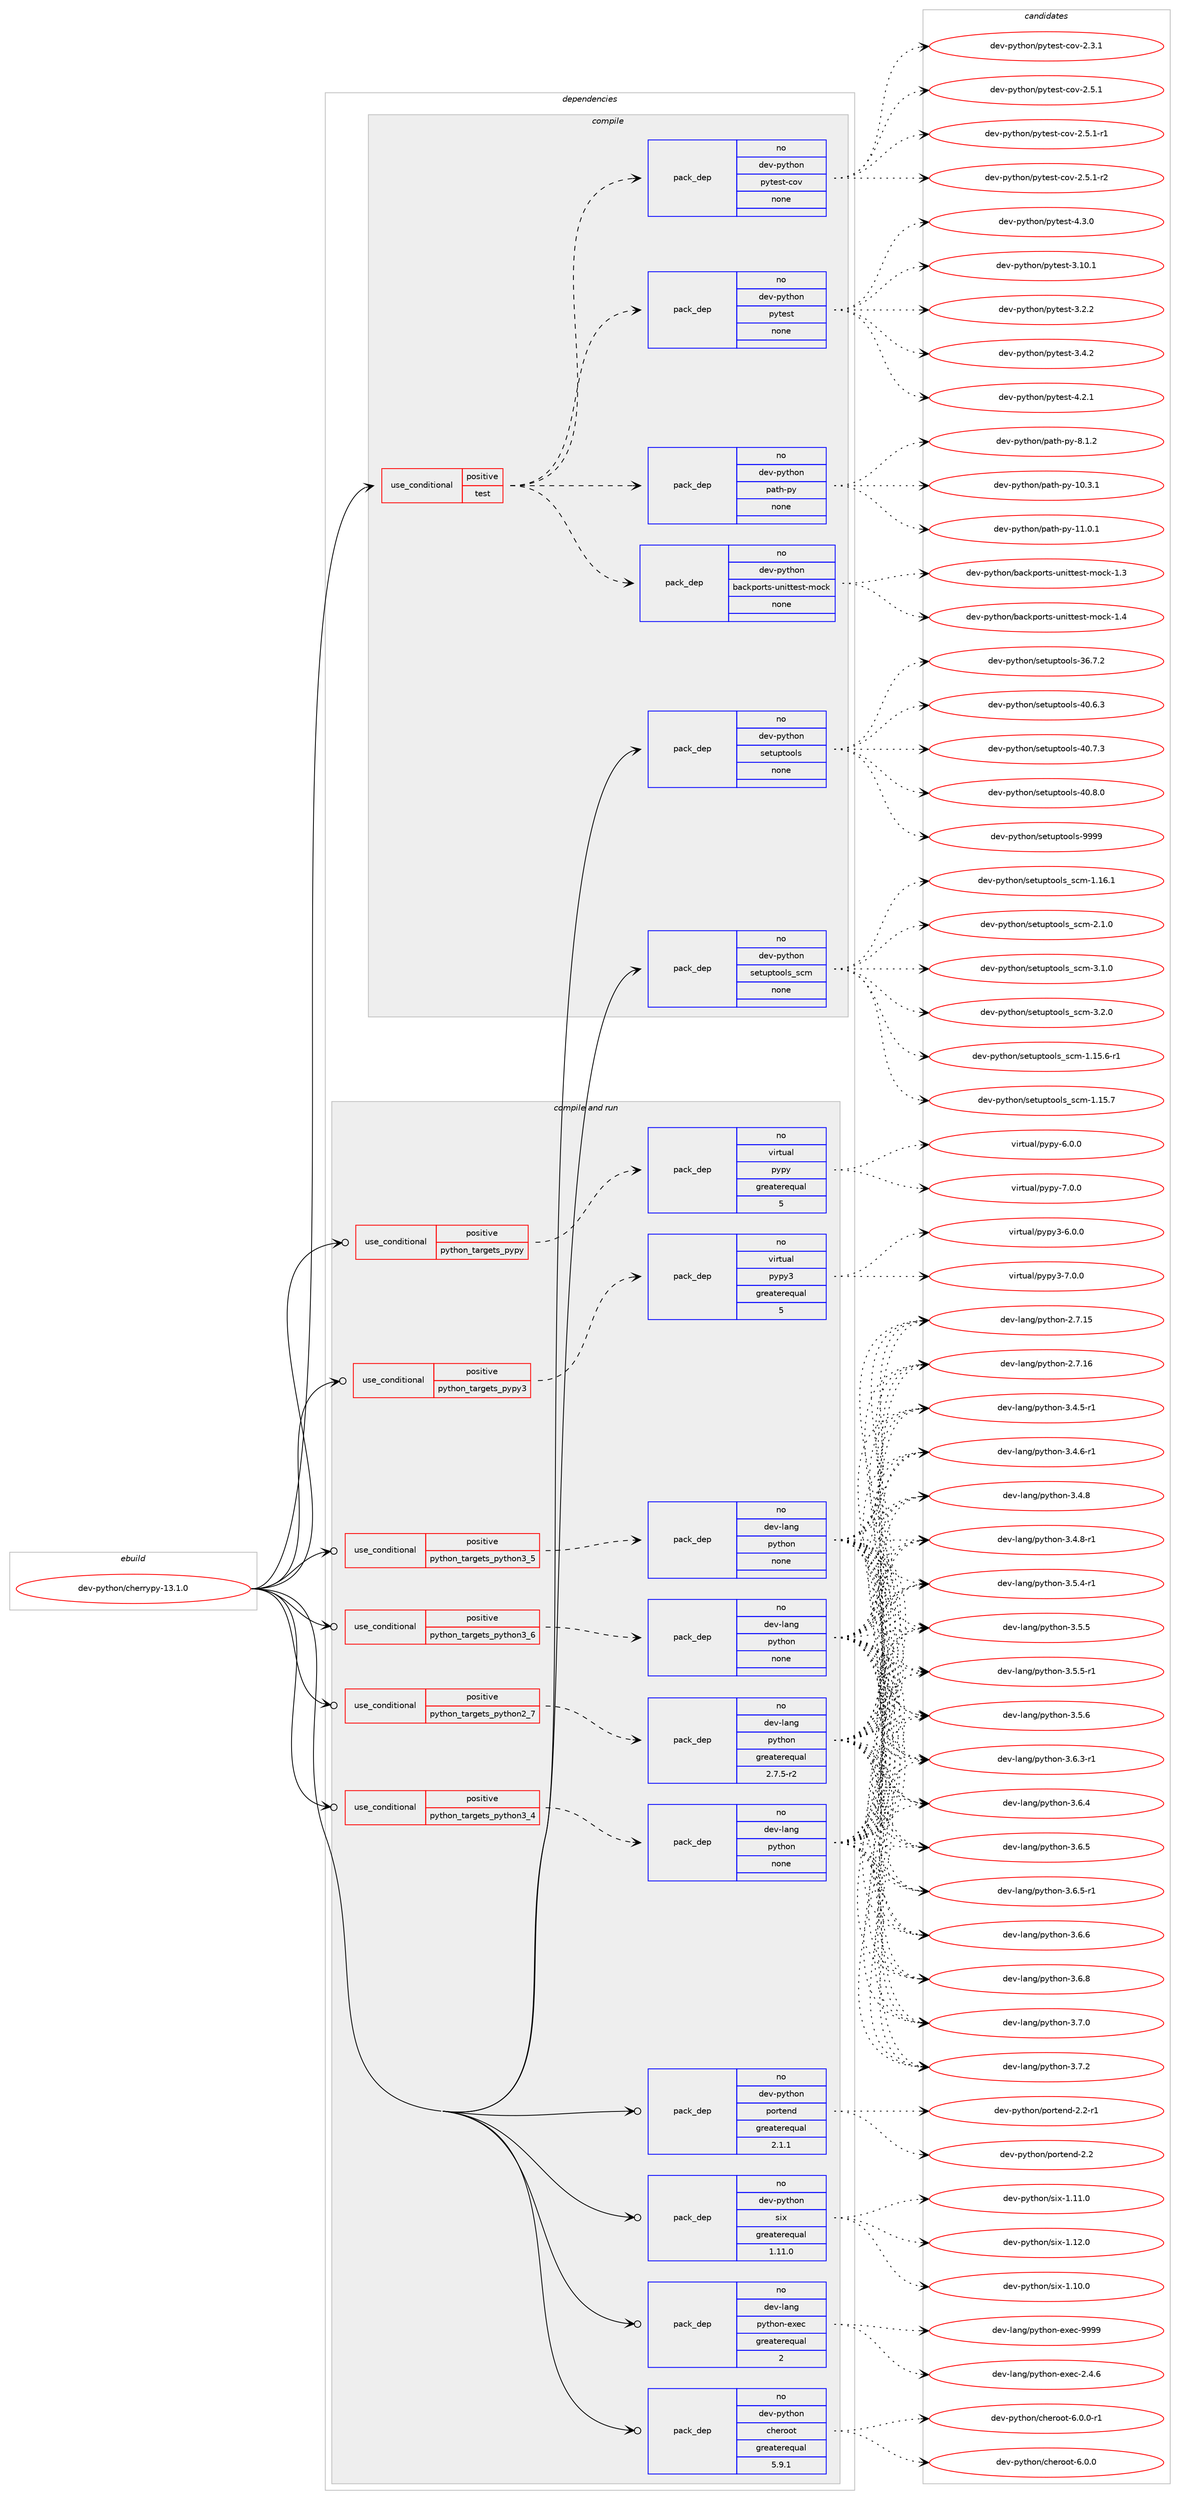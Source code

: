 digraph prolog {

# *************
# Graph options
# *************

newrank=true;
concentrate=true;
compound=true;
graph [rankdir=LR,fontname=Helvetica,fontsize=10,ranksep=1.5];#, ranksep=2.5, nodesep=0.2];
edge  [arrowhead=vee];
node  [fontname=Helvetica,fontsize=10];

# **********
# The ebuild
# **********

subgraph cluster_leftcol {
color=gray;
rank=same;
label=<<i>ebuild</i>>;
id [label="dev-python/cherrypy-13.1.0", color=red, width=4, href="../dev-python/cherrypy-13.1.0.svg"];
}

# ****************
# The dependencies
# ****************

subgraph cluster_midcol {
color=gray;
label=<<i>dependencies</i>>;
subgraph cluster_compile {
fillcolor="#eeeeee";
style=filled;
label=<<i>compile</i>>;
subgraph cond372277 {
dependency1403075 [label=<<TABLE BORDER="0" CELLBORDER="1" CELLSPACING="0" CELLPADDING="4"><TR><TD ROWSPAN="3" CELLPADDING="10">use_conditional</TD></TR><TR><TD>positive</TD></TR><TR><TD>test</TD></TR></TABLE>>, shape=none, color=red];
subgraph pack1007563 {
dependency1403076 [label=<<TABLE BORDER="0" CELLBORDER="1" CELLSPACING="0" CELLPADDING="4" WIDTH="220"><TR><TD ROWSPAN="6" CELLPADDING="30">pack_dep</TD></TR><TR><TD WIDTH="110">no</TD></TR><TR><TD>dev-python</TD></TR><TR><TD>backports-unittest-mock</TD></TR><TR><TD>none</TD></TR><TR><TD></TD></TR></TABLE>>, shape=none, color=blue];
}
dependency1403075:e -> dependency1403076:w [weight=20,style="dashed",arrowhead="vee"];
subgraph pack1007564 {
dependency1403077 [label=<<TABLE BORDER="0" CELLBORDER="1" CELLSPACING="0" CELLPADDING="4" WIDTH="220"><TR><TD ROWSPAN="6" CELLPADDING="30">pack_dep</TD></TR><TR><TD WIDTH="110">no</TD></TR><TR><TD>dev-python</TD></TR><TR><TD>path-py</TD></TR><TR><TD>none</TD></TR><TR><TD></TD></TR></TABLE>>, shape=none, color=blue];
}
dependency1403075:e -> dependency1403077:w [weight=20,style="dashed",arrowhead="vee"];
subgraph pack1007565 {
dependency1403078 [label=<<TABLE BORDER="0" CELLBORDER="1" CELLSPACING="0" CELLPADDING="4" WIDTH="220"><TR><TD ROWSPAN="6" CELLPADDING="30">pack_dep</TD></TR><TR><TD WIDTH="110">no</TD></TR><TR><TD>dev-python</TD></TR><TR><TD>pytest</TD></TR><TR><TD>none</TD></TR><TR><TD></TD></TR></TABLE>>, shape=none, color=blue];
}
dependency1403075:e -> dependency1403078:w [weight=20,style="dashed",arrowhead="vee"];
subgraph pack1007566 {
dependency1403079 [label=<<TABLE BORDER="0" CELLBORDER="1" CELLSPACING="0" CELLPADDING="4" WIDTH="220"><TR><TD ROWSPAN="6" CELLPADDING="30">pack_dep</TD></TR><TR><TD WIDTH="110">no</TD></TR><TR><TD>dev-python</TD></TR><TR><TD>pytest-cov</TD></TR><TR><TD>none</TD></TR><TR><TD></TD></TR></TABLE>>, shape=none, color=blue];
}
dependency1403075:e -> dependency1403079:w [weight=20,style="dashed",arrowhead="vee"];
}
id:e -> dependency1403075:w [weight=20,style="solid",arrowhead="vee"];
subgraph pack1007567 {
dependency1403080 [label=<<TABLE BORDER="0" CELLBORDER="1" CELLSPACING="0" CELLPADDING="4" WIDTH="220"><TR><TD ROWSPAN="6" CELLPADDING="30">pack_dep</TD></TR><TR><TD WIDTH="110">no</TD></TR><TR><TD>dev-python</TD></TR><TR><TD>setuptools</TD></TR><TR><TD>none</TD></TR><TR><TD></TD></TR></TABLE>>, shape=none, color=blue];
}
id:e -> dependency1403080:w [weight=20,style="solid",arrowhead="vee"];
subgraph pack1007568 {
dependency1403081 [label=<<TABLE BORDER="0" CELLBORDER="1" CELLSPACING="0" CELLPADDING="4" WIDTH="220"><TR><TD ROWSPAN="6" CELLPADDING="30">pack_dep</TD></TR><TR><TD WIDTH="110">no</TD></TR><TR><TD>dev-python</TD></TR><TR><TD>setuptools_scm</TD></TR><TR><TD>none</TD></TR><TR><TD></TD></TR></TABLE>>, shape=none, color=blue];
}
id:e -> dependency1403081:w [weight=20,style="solid",arrowhead="vee"];
}
subgraph cluster_compileandrun {
fillcolor="#eeeeee";
style=filled;
label=<<i>compile and run</i>>;
subgraph cond372278 {
dependency1403082 [label=<<TABLE BORDER="0" CELLBORDER="1" CELLSPACING="0" CELLPADDING="4"><TR><TD ROWSPAN="3" CELLPADDING="10">use_conditional</TD></TR><TR><TD>positive</TD></TR><TR><TD>python_targets_pypy</TD></TR></TABLE>>, shape=none, color=red];
subgraph pack1007569 {
dependency1403083 [label=<<TABLE BORDER="0" CELLBORDER="1" CELLSPACING="0" CELLPADDING="4" WIDTH="220"><TR><TD ROWSPAN="6" CELLPADDING="30">pack_dep</TD></TR><TR><TD WIDTH="110">no</TD></TR><TR><TD>virtual</TD></TR><TR><TD>pypy</TD></TR><TR><TD>greaterequal</TD></TR><TR><TD>5</TD></TR></TABLE>>, shape=none, color=blue];
}
dependency1403082:e -> dependency1403083:w [weight=20,style="dashed",arrowhead="vee"];
}
id:e -> dependency1403082:w [weight=20,style="solid",arrowhead="odotvee"];
subgraph cond372279 {
dependency1403084 [label=<<TABLE BORDER="0" CELLBORDER="1" CELLSPACING="0" CELLPADDING="4"><TR><TD ROWSPAN="3" CELLPADDING="10">use_conditional</TD></TR><TR><TD>positive</TD></TR><TR><TD>python_targets_pypy3</TD></TR></TABLE>>, shape=none, color=red];
subgraph pack1007570 {
dependency1403085 [label=<<TABLE BORDER="0" CELLBORDER="1" CELLSPACING="0" CELLPADDING="4" WIDTH="220"><TR><TD ROWSPAN="6" CELLPADDING="30">pack_dep</TD></TR><TR><TD WIDTH="110">no</TD></TR><TR><TD>virtual</TD></TR><TR><TD>pypy3</TD></TR><TR><TD>greaterequal</TD></TR><TR><TD>5</TD></TR></TABLE>>, shape=none, color=blue];
}
dependency1403084:e -> dependency1403085:w [weight=20,style="dashed",arrowhead="vee"];
}
id:e -> dependency1403084:w [weight=20,style="solid",arrowhead="odotvee"];
subgraph cond372280 {
dependency1403086 [label=<<TABLE BORDER="0" CELLBORDER="1" CELLSPACING="0" CELLPADDING="4"><TR><TD ROWSPAN="3" CELLPADDING="10">use_conditional</TD></TR><TR><TD>positive</TD></TR><TR><TD>python_targets_python2_7</TD></TR></TABLE>>, shape=none, color=red];
subgraph pack1007571 {
dependency1403087 [label=<<TABLE BORDER="0" CELLBORDER="1" CELLSPACING="0" CELLPADDING="4" WIDTH="220"><TR><TD ROWSPAN="6" CELLPADDING="30">pack_dep</TD></TR><TR><TD WIDTH="110">no</TD></TR><TR><TD>dev-lang</TD></TR><TR><TD>python</TD></TR><TR><TD>greaterequal</TD></TR><TR><TD>2.7.5-r2</TD></TR></TABLE>>, shape=none, color=blue];
}
dependency1403086:e -> dependency1403087:w [weight=20,style="dashed",arrowhead="vee"];
}
id:e -> dependency1403086:w [weight=20,style="solid",arrowhead="odotvee"];
subgraph cond372281 {
dependency1403088 [label=<<TABLE BORDER="0" CELLBORDER="1" CELLSPACING="0" CELLPADDING="4"><TR><TD ROWSPAN="3" CELLPADDING="10">use_conditional</TD></TR><TR><TD>positive</TD></TR><TR><TD>python_targets_python3_4</TD></TR></TABLE>>, shape=none, color=red];
subgraph pack1007572 {
dependency1403089 [label=<<TABLE BORDER="0" CELLBORDER="1" CELLSPACING="0" CELLPADDING="4" WIDTH="220"><TR><TD ROWSPAN="6" CELLPADDING="30">pack_dep</TD></TR><TR><TD WIDTH="110">no</TD></TR><TR><TD>dev-lang</TD></TR><TR><TD>python</TD></TR><TR><TD>none</TD></TR><TR><TD></TD></TR></TABLE>>, shape=none, color=blue];
}
dependency1403088:e -> dependency1403089:w [weight=20,style="dashed",arrowhead="vee"];
}
id:e -> dependency1403088:w [weight=20,style="solid",arrowhead="odotvee"];
subgraph cond372282 {
dependency1403090 [label=<<TABLE BORDER="0" CELLBORDER="1" CELLSPACING="0" CELLPADDING="4"><TR><TD ROWSPAN="3" CELLPADDING="10">use_conditional</TD></TR><TR><TD>positive</TD></TR><TR><TD>python_targets_python3_5</TD></TR></TABLE>>, shape=none, color=red];
subgraph pack1007573 {
dependency1403091 [label=<<TABLE BORDER="0" CELLBORDER="1" CELLSPACING="0" CELLPADDING="4" WIDTH="220"><TR><TD ROWSPAN="6" CELLPADDING="30">pack_dep</TD></TR><TR><TD WIDTH="110">no</TD></TR><TR><TD>dev-lang</TD></TR><TR><TD>python</TD></TR><TR><TD>none</TD></TR><TR><TD></TD></TR></TABLE>>, shape=none, color=blue];
}
dependency1403090:e -> dependency1403091:w [weight=20,style="dashed",arrowhead="vee"];
}
id:e -> dependency1403090:w [weight=20,style="solid",arrowhead="odotvee"];
subgraph cond372283 {
dependency1403092 [label=<<TABLE BORDER="0" CELLBORDER="1" CELLSPACING="0" CELLPADDING="4"><TR><TD ROWSPAN="3" CELLPADDING="10">use_conditional</TD></TR><TR><TD>positive</TD></TR><TR><TD>python_targets_python3_6</TD></TR></TABLE>>, shape=none, color=red];
subgraph pack1007574 {
dependency1403093 [label=<<TABLE BORDER="0" CELLBORDER="1" CELLSPACING="0" CELLPADDING="4" WIDTH="220"><TR><TD ROWSPAN="6" CELLPADDING="30">pack_dep</TD></TR><TR><TD WIDTH="110">no</TD></TR><TR><TD>dev-lang</TD></TR><TR><TD>python</TD></TR><TR><TD>none</TD></TR><TR><TD></TD></TR></TABLE>>, shape=none, color=blue];
}
dependency1403092:e -> dependency1403093:w [weight=20,style="dashed",arrowhead="vee"];
}
id:e -> dependency1403092:w [weight=20,style="solid",arrowhead="odotvee"];
subgraph pack1007575 {
dependency1403094 [label=<<TABLE BORDER="0" CELLBORDER="1" CELLSPACING="0" CELLPADDING="4" WIDTH="220"><TR><TD ROWSPAN="6" CELLPADDING="30">pack_dep</TD></TR><TR><TD WIDTH="110">no</TD></TR><TR><TD>dev-lang</TD></TR><TR><TD>python-exec</TD></TR><TR><TD>greaterequal</TD></TR><TR><TD>2</TD></TR></TABLE>>, shape=none, color=blue];
}
id:e -> dependency1403094:w [weight=20,style="solid",arrowhead="odotvee"];
subgraph pack1007576 {
dependency1403095 [label=<<TABLE BORDER="0" CELLBORDER="1" CELLSPACING="0" CELLPADDING="4" WIDTH="220"><TR><TD ROWSPAN="6" CELLPADDING="30">pack_dep</TD></TR><TR><TD WIDTH="110">no</TD></TR><TR><TD>dev-python</TD></TR><TR><TD>cheroot</TD></TR><TR><TD>greaterequal</TD></TR><TR><TD>5.9.1</TD></TR></TABLE>>, shape=none, color=blue];
}
id:e -> dependency1403095:w [weight=20,style="solid",arrowhead="odotvee"];
subgraph pack1007577 {
dependency1403096 [label=<<TABLE BORDER="0" CELLBORDER="1" CELLSPACING="0" CELLPADDING="4" WIDTH="220"><TR><TD ROWSPAN="6" CELLPADDING="30">pack_dep</TD></TR><TR><TD WIDTH="110">no</TD></TR><TR><TD>dev-python</TD></TR><TR><TD>portend</TD></TR><TR><TD>greaterequal</TD></TR><TR><TD>2.1.1</TD></TR></TABLE>>, shape=none, color=blue];
}
id:e -> dependency1403096:w [weight=20,style="solid",arrowhead="odotvee"];
subgraph pack1007578 {
dependency1403097 [label=<<TABLE BORDER="0" CELLBORDER="1" CELLSPACING="0" CELLPADDING="4" WIDTH="220"><TR><TD ROWSPAN="6" CELLPADDING="30">pack_dep</TD></TR><TR><TD WIDTH="110">no</TD></TR><TR><TD>dev-python</TD></TR><TR><TD>six</TD></TR><TR><TD>greaterequal</TD></TR><TR><TD>1.11.0</TD></TR></TABLE>>, shape=none, color=blue];
}
id:e -> dependency1403097:w [weight=20,style="solid",arrowhead="odotvee"];
}
subgraph cluster_run {
fillcolor="#eeeeee";
style=filled;
label=<<i>run</i>>;
}
}

# **************
# The candidates
# **************

subgraph cluster_choices {
rank=same;
color=gray;
label=<<i>candidates</i>>;

subgraph choice1007563 {
color=black;
nodesep=1;
choice100101118451121211161041111104798979910711211111411611545117110105116116101115116451091119910745494651 [label="dev-python/backports-unittest-mock-1.3", color=red, width=4,href="../dev-python/backports-unittest-mock-1.3.svg"];
choice100101118451121211161041111104798979910711211111411611545117110105116116101115116451091119910745494652 [label="dev-python/backports-unittest-mock-1.4", color=red, width=4,href="../dev-python/backports-unittest-mock-1.4.svg"];
dependency1403076:e -> choice100101118451121211161041111104798979910711211111411611545117110105116116101115116451091119910745494651:w [style=dotted,weight="100"];
dependency1403076:e -> choice100101118451121211161041111104798979910711211111411611545117110105116116101115116451091119910745494652:w [style=dotted,weight="100"];
}
subgraph choice1007564 {
color=black;
nodesep=1;
choice1001011184511212111610411111047112971161044511212145494846514649 [label="dev-python/path-py-10.3.1", color=red, width=4,href="../dev-python/path-py-10.3.1.svg"];
choice1001011184511212111610411111047112971161044511212145494946484649 [label="dev-python/path-py-11.0.1", color=red, width=4,href="../dev-python/path-py-11.0.1.svg"];
choice10010111845112121116104111110471129711610445112121455646494650 [label="dev-python/path-py-8.1.2", color=red, width=4,href="../dev-python/path-py-8.1.2.svg"];
dependency1403077:e -> choice1001011184511212111610411111047112971161044511212145494846514649:w [style=dotted,weight="100"];
dependency1403077:e -> choice1001011184511212111610411111047112971161044511212145494946484649:w [style=dotted,weight="100"];
dependency1403077:e -> choice10010111845112121116104111110471129711610445112121455646494650:w [style=dotted,weight="100"];
}
subgraph choice1007565 {
color=black;
nodesep=1;
choice100101118451121211161041111104711212111610111511645514649484649 [label="dev-python/pytest-3.10.1", color=red, width=4,href="../dev-python/pytest-3.10.1.svg"];
choice1001011184511212111610411111047112121116101115116455146504650 [label="dev-python/pytest-3.2.2", color=red, width=4,href="../dev-python/pytest-3.2.2.svg"];
choice1001011184511212111610411111047112121116101115116455146524650 [label="dev-python/pytest-3.4.2", color=red, width=4,href="../dev-python/pytest-3.4.2.svg"];
choice1001011184511212111610411111047112121116101115116455246504649 [label="dev-python/pytest-4.2.1", color=red, width=4,href="../dev-python/pytest-4.2.1.svg"];
choice1001011184511212111610411111047112121116101115116455246514648 [label="dev-python/pytest-4.3.0", color=red, width=4,href="../dev-python/pytest-4.3.0.svg"];
dependency1403078:e -> choice100101118451121211161041111104711212111610111511645514649484649:w [style=dotted,weight="100"];
dependency1403078:e -> choice1001011184511212111610411111047112121116101115116455146504650:w [style=dotted,weight="100"];
dependency1403078:e -> choice1001011184511212111610411111047112121116101115116455146524650:w [style=dotted,weight="100"];
dependency1403078:e -> choice1001011184511212111610411111047112121116101115116455246504649:w [style=dotted,weight="100"];
dependency1403078:e -> choice1001011184511212111610411111047112121116101115116455246514648:w [style=dotted,weight="100"];
}
subgraph choice1007566 {
color=black;
nodesep=1;
choice10010111845112121116104111110471121211161011151164599111118455046514649 [label="dev-python/pytest-cov-2.3.1", color=red, width=4,href="../dev-python/pytest-cov-2.3.1.svg"];
choice10010111845112121116104111110471121211161011151164599111118455046534649 [label="dev-python/pytest-cov-2.5.1", color=red, width=4,href="../dev-python/pytest-cov-2.5.1.svg"];
choice100101118451121211161041111104711212111610111511645991111184550465346494511449 [label="dev-python/pytest-cov-2.5.1-r1", color=red, width=4,href="../dev-python/pytest-cov-2.5.1-r1.svg"];
choice100101118451121211161041111104711212111610111511645991111184550465346494511450 [label="dev-python/pytest-cov-2.5.1-r2", color=red, width=4,href="../dev-python/pytest-cov-2.5.1-r2.svg"];
dependency1403079:e -> choice10010111845112121116104111110471121211161011151164599111118455046514649:w [style=dotted,weight="100"];
dependency1403079:e -> choice10010111845112121116104111110471121211161011151164599111118455046534649:w [style=dotted,weight="100"];
dependency1403079:e -> choice100101118451121211161041111104711212111610111511645991111184550465346494511449:w [style=dotted,weight="100"];
dependency1403079:e -> choice100101118451121211161041111104711212111610111511645991111184550465346494511450:w [style=dotted,weight="100"];
}
subgraph choice1007567 {
color=black;
nodesep=1;
choice100101118451121211161041111104711510111611711211611111110811545515446554650 [label="dev-python/setuptools-36.7.2", color=red, width=4,href="../dev-python/setuptools-36.7.2.svg"];
choice100101118451121211161041111104711510111611711211611111110811545524846544651 [label="dev-python/setuptools-40.6.3", color=red, width=4,href="../dev-python/setuptools-40.6.3.svg"];
choice100101118451121211161041111104711510111611711211611111110811545524846554651 [label="dev-python/setuptools-40.7.3", color=red, width=4,href="../dev-python/setuptools-40.7.3.svg"];
choice100101118451121211161041111104711510111611711211611111110811545524846564648 [label="dev-python/setuptools-40.8.0", color=red, width=4,href="../dev-python/setuptools-40.8.0.svg"];
choice10010111845112121116104111110471151011161171121161111111081154557575757 [label="dev-python/setuptools-9999", color=red, width=4,href="../dev-python/setuptools-9999.svg"];
dependency1403080:e -> choice100101118451121211161041111104711510111611711211611111110811545515446554650:w [style=dotted,weight="100"];
dependency1403080:e -> choice100101118451121211161041111104711510111611711211611111110811545524846544651:w [style=dotted,weight="100"];
dependency1403080:e -> choice100101118451121211161041111104711510111611711211611111110811545524846554651:w [style=dotted,weight="100"];
dependency1403080:e -> choice100101118451121211161041111104711510111611711211611111110811545524846564648:w [style=dotted,weight="100"];
dependency1403080:e -> choice10010111845112121116104111110471151011161171121161111111081154557575757:w [style=dotted,weight="100"];
}
subgraph choice1007568 {
color=black;
nodesep=1;
choice10010111845112121116104111110471151011161171121161111111081159511599109454946495346544511449 [label="dev-python/setuptools_scm-1.15.6-r1", color=red, width=4,href="../dev-python/setuptools_scm-1.15.6-r1.svg"];
choice1001011184511212111610411111047115101116117112116111111108115951159910945494649534655 [label="dev-python/setuptools_scm-1.15.7", color=red, width=4,href="../dev-python/setuptools_scm-1.15.7.svg"];
choice1001011184511212111610411111047115101116117112116111111108115951159910945494649544649 [label="dev-python/setuptools_scm-1.16.1", color=red, width=4,href="../dev-python/setuptools_scm-1.16.1.svg"];
choice10010111845112121116104111110471151011161171121161111111081159511599109455046494648 [label="dev-python/setuptools_scm-2.1.0", color=red, width=4,href="../dev-python/setuptools_scm-2.1.0.svg"];
choice10010111845112121116104111110471151011161171121161111111081159511599109455146494648 [label="dev-python/setuptools_scm-3.1.0", color=red, width=4,href="../dev-python/setuptools_scm-3.1.0.svg"];
choice10010111845112121116104111110471151011161171121161111111081159511599109455146504648 [label="dev-python/setuptools_scm-3.2.0", color=red, width=4,href="../dev-python/setuptools_scm-3.2.0.svg"];
dependency1403081:e -> choice10010111845112121116104111110471151011161171121161111111081159511599109454946495346544511449:w [style=dotted,weight="100"];
dependency1403081:e -> choice1001011184511212111610411111047115101116117112116111111108115951159910945494649534655:w [style=dotted,weight="100"];
dependency1403081:e -> choice1001011184511212111610411111047115101116117112116111111108115951159910945494649544649:w [style=dotted,weight="100"];
dependency1403081:e -> choice10010111845112121116104111110471151011161171121161111111081159511599109455046494648:w [style=dotted,weight="100"];
dependency1403081:e -> choice10010111845112121116104111110471151011161171121161111111081159511599109455146494648:w [style=dotted,weight="100"];
dependency1403081:e -> choice10010111845112121116104111110471151011161171121161111111081159511599109455146504648:w [style=dotted,weight="100"];
}
subgraph choice1007569 {
color=black;
nodesep=1;
choice1181051141161179710847112121112121455446484648 [label="virtual/pypy-6.0.0", color=red, width=4,href="../virtual/pypy-6.0.0.svg"];
choice1181051141161179710847112121112121455546484648 [label="virtual/pypy-7.0.0", color=red, width=4,href="../virtual/pypy-7.0.0.svg"];
dependency1403083:e -> choice1181051141161179710847112121112121455446484648:w [style=dotted,weight="100"];
dependency1403083:e -> choice1181051141161179710847112121112121455546484648:w [style=dotted,weight="100"];
}
subgraph choice1007570 {
color=black;
nodesep=1;
choice118105114116117971084711212111212151455446484648 [label="virtual/pypy3-6.0.0", color=red, width=4,href="../virtual/pypy3-6.0.0.svg"];
choice118105114116117971084711212111212151455546484648 [label="virtual/pypy3-7.0.0", color=red, width=4,href="../virtual/pypy3-7.0.0.svg"];
dependency1403085:e -> choice118105114116117971084711212111212151455446484648:w [style=dotted,weight="100"];
dependency1403085:e -> choice118105114116117971084711212111212151455546484648:w [style=dotted,weight="100"];
}
subgraph choice1007571 {
color=black;
nodesep=1;
choice10010111845108971101034711212111610411111045504655464953 [label="dev-lang/python-2.7.15", color=red, width=4,href="../dev-lang/python-2.7.15.svg"];
choice10010111845108971101034711212111610411111045504655464954 [label="dev-lang/python-2.7.16", color=red, width=4,href="../dev-lang/python-2.7.16.svg"];
choice1001011184510897110103471121211161041111104551465246534511449 [label="dev-lang/python-3.4.5-r1", color=red, width=4,href="../dev-lang/python-3.4.5-r1.svg"];
choice1001011184510897110103471121211161041111104551465246544511449 [label="dev-lang/python-3.4.6-r1", color=red, width=4,href="../dev-lang/python-3.4.6-r1.svg"];
choice100101118451089711010347112121116104111110455146524656 [label="dev-lang/python-3.4.8", color=red, width=4,href="../dev-lang/python-3.4.8.svg"];
choice1001011184510897110103471121211161041111104551465246564511449 [label="dev-lang/python-3.4.8-r1", color=red, width=4,href="../dev-lang/python-3.4.8-r1.svg"];
choice1001011184510897110103471121211161041111104551465346524511449 [label="dev-lang/python-3.5.4-r1", color=red, width=4,href="../dev-lang/python-3.5.4-r1.svg"];
choice100101118451089711010347112121116104111110455146534653 [label="dev-lang/python-3.5.5", color=red, width=4,href="../dev-lang/python-3.5.5.svg"];
choice1001011184510897110103471121211161041111104551465346534511449 [label="dev-lang/python-3.5.5-r1", color=red, width=4,href="../dev-lang/python-3.5.5-r1.svg"];
choice100101118451089711010347112121116104111110455146534654 [label="dev-lang/python-3.5.6", color=red, width=4,href="../dev-lang/python-3.5.6.svg"];
choice1001011184510897110103471121211161041111104551465446514511449 [label="dev-lang/python-3.6.3-r1", color=red, width=4,href="../dev-lang/python-3.6.3-r1.svg"];
choice100101118451089711010347112121116104111110455146544652 [label="dev-lang/python-3.6.4", color=red, width=4,href="../dev-lang/python-3.6.4.svg"];
choice100101118451089711010347112121116104111110455146544653 [label="dev-lang/python-3.6.5", color=red, width=4,href="../dev-lang/python-3.6.5.svg"];
choice1001011184510897110103471121211161041111104551465446534511449 [label="dev-lang/python-3.6.5-r1", color=red, width=4,href="../dev-lang/python-3.6.5-r1.svg"];
choice100101118451089711010347112121116104111110455146544654 [label="dev-lang/python-3.6.6", color=red, width=4,href="../dev-lang/python-3.6.6.svg"];
choice100101118451089711010347112121116104111110455146544656 [label="dev-lang/python-3.6.8", color=red, width=4,href="../dev-lang/python-3.6.8.svg"];
choice100101118451089711010347112121116104111110455146554648 [label="dev-lang/python-3.7.0", color=red, width=4,href="../dev-lang/python-3.7.0.svg"];
choice100101118451089711010347112121116104111110455146554650 [label="dev-lang/python-3.7.2", color=red, width=4,href="../dev-lang/python-3.7.2.svg"];
dependency1403087:e -> choice10010111845108971101034711212111610411111045504655464953:w [style=dotted,weight="100"];
dependency1403087:e -> choice10010111845108971101034711212111610411111045504655464954:w [style=dotted,weight="100"];
dependency1403087:e -> choice1001011184510897110103471121211161041111104551465246534511449:w [style=dotted,weight="100"];
dependency1403087:e -> choice1001011184510897110103471121211161041111104551465246544511449:w [style=dotted,weight="100"];
dependency1403087:e -> choice100101118451089711010347112121116104111110455146524656:w [style=dotted,weight="100"];
dependency1403087:e -> choice1001011184510897110103471121211161041111104551465246564511449:w [style=dotted,weight="100"];
dependency1403087:e -> choice1001011184510897110103471121211161041111104551465346524511449:w [style=dotted,weight="100"];
dependency1403087:e -> choice100101118451089711010347112121116104111110455146534653:w [style=dotted,weight="100"];
dependency1403087:e -> choice1001011184510897110103471121211161041111104551465346534511449:w [style=dotted,weight="100"];
dependency1403087:e -> choice100101118451089711010347112121116104111110455146534654:w [style=dotted,weight="100"];
dependency1403087:e -> choice1001011184510897110103471121211161041111104551465446514511449:w [style=dotted,weight="100"];
dependency1403087:e -> choice100101118451089711010347112121116104111110455146544652:w [style=dotted,weight="100"];
dependency1403087:e -> choice100101118451089711010347112121116104111110455146544653:w [style=dotted,weight="100"];
dependency1403087:e -> choice1001011184510897110103471121211161041111104551465446534511449:w [style=dotted,weight="100"];
dependency1403087:e -> choice100101118451089711010347112121116104111110455146544654:w [style=dotted,weight="100"];
dependency1403087:e -> choice100101118451089711010347112121116104111110455146544656:w [style=dotted,weight="100"];
dependency1403087:e -> choice100101118451089711010347112121116104111110455146554648:w [style=dotted,weight="100"];
dependency1403087:e -> choice100101118451089711010347112121116104111110455146554650:w [style=dotted,weight="100"];
}
subgraph choice1007572 {
color=black;
nodesep=1;
choice10010111845108971101034711212111610411111045504655464953 [label="dev-lang/python-2.7.15", color=red, width=4,href="../dev-lang/python-2.7.15.svg"];
choice10010111845108971101034711212111610411111045504655464954 [label="dev-lang/python-2.7.16", color=red, width=4,href="../dev-lang/python-2.7.16.svg"];
choice1001011184510897110103471121211161041111104551465246534511449 [label="dev-lang/python-3.4.5-r1", color=red, width=4,href="../dev-lang/python-3.4.5-r1.svg"];
choice1001011184510897110103471121211161041111104551465246544511449 [label="dev-lang/python-3.4.6-r1", color=red, width=4,href="../dev-lang/python-3.4.6-r1.svg"];
choice100101118451089711010347112121116104111110455146524656 [label="dev-lang/python-3.4.8", color=red, width=4,href="../dev-lang/python-3.4.8.svg"];
choice1001011184510897110103471121211161041111104551465246564511449 [label="dev-lang/python-3.4.8-r1", color=red, width=4,href="../dev-lang/python-3.4.8-r1.svg"];
choice1001011184510897110103471121211161041111104551465346524511449 [label="dev-lang/python-3.5.4-r1", color=red, width=4,href="../dev-lang/python-3.5.4-r1.svg"];
choice100101118451089711010347112121116104111110455146534653 [label="dev-lang/python-3.5.5", color=red, width=4,href="../dev-lang/python-3.5.5.svg"];
choice1001011184510897110103471121211161041111104551465346534511449 [label="dev-lang/python-3.5.5-r1", color=red, width=4,href="../dev-lang/python-3.5.5-r1.svg"];
choice100101118451089711010347112121116104111110455146534654 [label="dev-lang/python-3.5.6", color=red, width=4,href="../dev-lang/python-3.5.6.svg"];
choice1001011184510897110103471121211161041111104551465446514511449 [label="dev-lang/python-3.6.3-r1", color=red, width=4,href="../dev-lang/python-3.6.3-r1.svg"];
choice100101118451089711010347112121116104111110455146544652 [label="dev-lang/python-3.6.4", color=red, width=4,href="../dev-lang/python-3.6.4.svg"];
choice100101118451089711010347112121116104111110455146544653 [label="dev-lang/python-3.6.5", color=red, width=4,href="../dev-lang/python-3.6.5.svg"];
choice1001011184510897110103471121211161041111104551465446534511449 [label="dev-lang/python-3.6.5-r1", color=red, width=4,href="../dev-lang/python-3.6.5-r1.svg"];
choice100101118451089711010347112121116104111110455146544654 [label="dev-lang/python-3.6.6", color=red, width=4,href="../dev-lang/python-3.6.6.svg"];
choice100101118451089711010347112121116104111110455146544656 [label="dev-lang/python-3.6.8", color=red, width=4,href="../dev-lang/python-3.6.8.svg"];
choice100101118451089711010347112121116104111110455146554648 [label="dev-lang/python-3.7.0", color=red, width=4,href="../dev-lang/python-3.7.0.svg"];
choice100101118451089711010347112121116104111110455146554650 [label="dev-lang/python-3.7.2", color=red, width=4,href="../dev-lang/python-3.7.2.svg"];
dependency1403089:e -> choice10010111845108971101034711212111610411111045504655464953:w [style=dotted,weight="100"];
dependency1403089:e -> choice10010111845108971101034711212111610411111045504655464954:w [style=dotted,weight="100"];
dependency1403089:e -> choice1001011184510897110103471121211161041111104551465246534511449:w [style=dotted,weight="100"];
dependency1403089:e -> choice1001011184510897110103471121211161041111104551465246544511449:w [style=dotted,weight="100"];
dependency1403089:e -> choice100101118451089711010347112121116104111110455146524656:w [style=dotted,weight="100"];
dependency1403089:e -> choice1001011184510897110103471121211161041111104551465246564511449:w [style=dotted,weight="100"];
dependency1403089:e -> choice1001011184510897110103471121211161041111104551465346524511449:w [style=dotted,weight="100"];
dependency1403089:e -> choice100101118451089711010347112121116104111110455146534653:w [style=dotted,weight="100"];
dependency1403089:e -> choice1001011184510897110103471121211161041111104551465346534511449:w [style=dotted,weight="100"];
dependency1403089:e -> choice100101118451089711010347112121116104111110455146534654:w [style=dotted,weight="100"];
dependency1403089:e -> choice1001011184510897110103471121211161041111104551465446514511449:w [style=dotted,weight="100"];
dependency1403089:e -> choice100101118451089711010347112121116104111110455146544652:w [style=dotted,weight="100"];
dependency1403089:e -> choice100101118451089711010347112121116104111110455146544653:w [style=dotted,weight="100"];
dependency1403089:e -> choice1001011184510897110103471121211161041111104551465446534511449:w [style=dotted,weight="100"];
dependency1403089:e -> choice100101118451089711010347112121116104111110455146544654:w [style=dotted,weight="100"];
dependency1403089:e -> choice100101118451089711010347112121116104111110455146544656:w [style=dotted,weight="100"];
dependency1403089:e -> choice100101118451089711010347112121116104111110455146554648:w [style=dotted,weight="100"];
dependency1403089:e -> choice100101118451089711010347112121116104111110455146554650:w [style=dotted,weight="100"];
}
subgraph choice1007573 {
color=black;
nodesep=1;
choice10010111845108971101034711212111610411111045504655464953 [label="dev-lang/python-2.7.15", color=red, width=4,href="../dev-lang/python-2.7.15.svg"];
choice10010111845108971101034711212111610411111045504655464954 [label="dev-lang/python-2.7.16", color=red, width=4,href="../dev-lang/python-2.7.16.svg"];
choice1001011184510897110103471121211161041111104551465246534511449 [label="dev-lang/python-3.4.5-r1", color=red, width=4,href="../dev-lang/python-3.4.5-r1.svg"];
choice1001011184510897110103471121211161041111104551465246544511449 [label="dev-lang/python-3.4.6-r1", color=red, width=4,href="../dev-lang/python-3.4.6-r1.svg"];
choice100101118451089711010347112121116104111110455146524656 [label="dev-lang/python-3.4.8", color=red, width=4,href="../dev-lang/python-3.4.8.svg"];
choice1001011184510897110103471121211161041111104551465246564511449 [label="dev-lang/python-3.4.8-r1", color=red, width=4,href="../dev-lang/python-3.4.8-r1.svg"];
choice1001011184510897110103471121211161041111104551465346524511449 [label="dev-lang/python-3.5.4-r1", color=red, width=4,href="../dev-lang/python-3.5.4-r1.svg"];
choice100101118451089711010347112121116104111110455146534653 [label="dev-lang/python-3.5.5", color=red, width=4,href="../dev-lang/python-3.5.5.svg"];
choice1001011184510897110103471121211161041111104551465346534511449 [label="dev-lang/python-3.5.5-r1", color=red, width=4,href="../dev-lang/python-3.5.5-r1.svg"];
choice100101118451089711010347112121116104111110455146534654 [label="dev-lang/python-3.5.6", color=red, width=4,href="../dev-lang/python-3.5.6.svg"];
choice1001011184510897110103471121211161041111104551465446514511449 [label="dev-lang/python-3.6.3-r1", color=red, width=4,href="../dev-lang/python-3.6.3-r1.svg"];
choice100101118451089711010347112121116104111110455146544652 [label="dev-lang/python-3.6.4", color=red, width=4,href="../dev-lang/python-3.6.4.svg"];
choice100101118451089711010347112121116104111110455146544653 [label="dev-lang/python-3.6.5", color=red, width=4,href="../dev-lang/python-3.6.5.svg"];
choice1001011184510897110103471121211161041111104551465446534511449 [label="dev-lang/python-3.6.5-r1", color=red, width=4,href="../dev-lang/python-3.6.5-r1.svg"];
choice100101118451089711010347112121116104111110455146544654 [label="dev-lang/python-3.6.6", color=red, width=4,href="../dev-lang/python-3.6.6.svg"];
choice100101118451089711010347112121116104111110455146544656 [label="dev-lang/python-3.6.8", color=red, width=4,href="../dev-lang/python-3.6.8.svg"];
choice100101118451089711010347112121116104111110455146554648 [label="dev-lang/python-3.7.0", color=red, width=4,href="../dev-lang/python-3.7.0.svg"];
choice100101118451089711010347112121116104111110455146554650 [label="dev-lang/python-3.7.2", color=red, width=4,href="../dev-lang/python-3.7.2.svg"];
dependency1403091:e -> choice10010111845108971101034711212111610411111045504655464953:w [style=dotted,weight="100"];
dependency1403091:e -> choice10010111845108971101034711212111610411111045504655464954:w [style=dotted,weight="100"];
dependency1403091:e -> choice1001011184510897110103471121211161041111104551465246534511449:w [style=dotted,weight="100"];
dependency1403091:e -> choice1001011184510897110103471121211161041111104551465246544511449:w [style=dotted,weight="100"];
dependency1403091:e -> choice100101118451089711010347112121116104111110455146524656:w [style=dotted,weight="100"];
dependency1403091:e -> choice1001011184510897110103471121211161041111104551465246564511449:w [style=dotted,weight="100"];
dependency1403091:e -> choice1001011184510897110103471121211161041111104551465346524511449:w [style=dotted,weight="100"];
dependency1403091:e -> choice100101118451089711010347112121116104111110455146534653:w [style=dotted,weight="100"];
dependency1403091:e -> choice1001011184510897110103471121211161041111104551465346534511449:w [style=dotted,weight="100"];
dependency1403091:e -> choice100101118451089711010347112121116104111110455146534654:w [style=dotted,weight="100"];
dependency1403091:e -> choice1001011184510897110103471121211161041111104551465446514511449:w [style=dotted,weight="100"];
dependency1403091:e -> choice100101118451089711010347112121116104111110455146544652:w [style=dotted,weight="100"];
dependency1403091:e -> choice100101118451089711010347112121116104111110455146544653:w [style=dotted,weight="100"];
dependency1403091:e -> choice1001011184510897110103471121211161041111104551465446534511449:w [style=dotted,weight="100"];
dependency1403091:e -> choice100101118451089711010347112121116104111110455146544654:w [style=dotted,weight="100"];
dependency1403091:e -> choice100101118451089711010347112121116104111110455146544656:w [style=dotted,weight="100"];
dependency1403091:e -> choice100101118451089711010347112121116104111110455146554648:w [style=dotted,weight="100"];
dependency1403091:e -> choice100101118451089711010347112121116104111110455146554650:w [style=dotted,weight="100"];
}
subgraph choice1007574 {
color=black;
nodesep=1;
choice10010111845108971101034711212111610411111045504655464953 [label="dev-lang/python-2.7.15", color=red, width=4,href="../dev-lang/python-2.7.15.svg"];
choice10010111845108971101034711212111610411111045504655464954 [label="dev-lang/python-2.7.16", color=red, width=4,href="../dev-lang/python-2.7.16.svg"];
choice1001011184510897110103471121211161041111104551465246534511449 [label="dev-lang/python-3.4.5-r1", color=red, width=4,href="../dev-lang/python-3.4.5-r1.svg"];
choice1001011184510897110103471121211161041111104551465246544511449 [label="dev-lang/python-3.4.6-r1", color=red, width=4,href="../dev-lang/python-3.4.6-r1.svg"];
choice100101118451089711010347112121116104111110455146524656 [label="dev-lang/python-3.4.8", color=red, width=4,href="../dev-lang/python-3.4.8.svg"];
choice1001011184510897110103471121211161041111104551465246564511449 [label="dev-lang/python-3.4.8-r1", color=red, width=4,href="../dev-lang/python-3.4.8-r1.svg"];
choice1001011184510897110103471121211161041111104551465346524511449 [label="dev-lang/python-3.5.4-r1", color=red, width=4,href="../dev-lang/python-3.5.4-r1.svg"];
choice100101118451089711010347112121116104111110455146534653 [label="dev-lang/python-3.5.5", color=red, width=4,href="../dev-lang/python-3.5.5.svg"];
choice1001011184510897110103471121211161041111104551465346534511449 [label="dev-lang/python-3.5.5-r1", color=red, width=4,href="../dev-lang/python-3.5.5-r1.svg"];
choice100101118451089711010347112121116104111110455146534654 [label="dev-lang/python-3.5.6", color=red, width=4,href="../dev-lang/python-3.5.6.svg"];
choice1001011184510897110103471121211161041111104551465446514511449 [label="dev-lang/python-3.6.3-r1", color=red, width=4,href="../dev-lang/python-3.6.3-r1.svg"];
choice100101118451089711010347112121116104111110455146544652 [label="dev-lang/python-3.6.4", color=red, width=4,href="../dev-lang/python-3.6.4.svg"];
choice100101118451089711010347112121116104111110455146544653 [label="dev-lang/python-3.6.5", color=red, width=4,href="../dev-lang/python-3.6.5.svg"];
choice1001011184510897110103471121211161041111104551465446534511449 [label="dev-lang/python-3.6.5-r1", color=red, width=4,href="../dev-lang/python-3.6.5-r1.svg"];
choice100101118451089711010347112121116104111110455146544654 [label="dev-lang/python-3.6.6", color=red, width=4,href="../dev-lang/python-3.6.6.svg"];
choice100101118451089711010347112121116104111110455146544656 [label="dev-lang/python-3.6.8", color=red, width=4,href="../dev-lang/python-3.6.8.svg"];
choice100101118451089711010347112121116104111110455146554648 [label="dev-lang/python-3.7.0", color=red, width=4,href="../dev-lang/python-3.7.0.svg"];
choice100101118451089711010347112121116104111110455146554650 [label="dev-lang/python-3.7.2", color=red, width=4,href="../dev-lang/python-3.7.2.svg"];
dependency1403093:e -> choice10010111845108971101034711212111610411111045504655464953:w [style=dotted,weight="100"];
dependency1403093:e -> choice10010111845108971101034711212111610411111045504655464954:w [style=dotted,weight="100"];
dependency1403093:e -> choice1001011184510897110103471121211161041111104551465246534511449:w [style=dotted,weight="100"];
dependency1403093:e -> choice1001011184510897110103471121211161041111104551465246544511449:w [style=dotted,weight="100"];
dependency1403093:e -> choice100101118451089711010347112121116104111110455146524656:w [style=dotted,weight="100"];
dependency1403093:e -> choice1001011184510897110103471121211161041111104551465246564511449:w [style=dotted,weight="100"];
dependency1403093:e -> choice1001011184510897110103471121211161041111104551465346524511449:w [style=dotted,weight="100"];
dependency1403093:e -> choice100101118451089711010347112121116104111110455146534653:w [style=dotted,weight="100"];
dependency1403093:e -> choice1001011184510897110103471121211161041111104551465346534511449:w [style=dotted,weight="100"];
dependency1403093:e -> choice100101118451089711010347112121116104111110455146534654:w [style=dotted,weight="100"];
dependency1403093:e -> choice1001011184510897110103471121211161041111104551465446514511449:w [style=dotted,weight="100"];
dependency1403093:e -> choice100101118451089711010347112121116104111110455146544652:w [style=dotted,weight="100"];
dependency1403093:e -> choice100101118451089711010347112121116104111110455146544653:w [style=dotted,weight="100"];
dependency1403093:e -> choice1001011184510897110103471121211161041111104551465446534511449:w [style=dotted,weight="100"];
dependency1403093:e -> choice100101118451089711010347112121116104111110455146544654:w [style=dotted,weight="100"];
dependency1403093:e -> choice100101118451089711010347112121116104111110455146544656:w [style=dotted,weight="100"];
dependency1403093:e -> choice100101118451089711010347112121116104111110455146554648:w [style=dotted,weight="100"];
dependency1403093:e -> choice100101118451089711010347112121116104111110455146554650:w [style=dotted,weight="100"];
}
subgraph choice1007575 {
color=black;
nodesep=1;
choice1001011184510897110103471121211161041111104510112010199455046524654 [label="dev-lang/python-exec-2.4.6", color=red, width=4,href="../dev-lang/python-exec-2.4.6.svg"];
choice10010111845108971101034711212111610411111045101120101994557575757 [label="dev-lang/python-exec-9999", color=red, width=4,href="../dev-lang/python-exec-9999.svg"];
dependency1403094:e -> choice1001011184510897110103471121211161041111104510112010199455046524654:w [style=dotted,weight="100"];
dependency1403094:e -> choice10010111845108971101034711212111610411111045101120101994557575757:w [style=dotted,weight="100"];
}
subgraph choice1007576 {
color=black;
nodesep=1;
choice100101118451121211161041111104799104101114111111116455446484648 [label="dev-python/cheroot-6.0.0", color=red, width=4,href="../dev-python/cheroot-6.0.0.svg"];
choice1001011184511212111610411111047991041011141111111164554464846484511449 [label="dev-python/cheroot-6.0.0-r1", color=red, width=4,href="../dev-python/cheroot-6.0.0-r1.svg"];
dependency1403095:e -> choice100101118451121211161041111104799104101114111111116455446484648:w [style=dotted,weight="100"];
dependency1403095:e -> choice1001011184511212111610411111047991041011141111111164554464846484511449:w [style=dotted,weight="100"];
}
subgraph choice1007577 {
color=black;
nodesep=1;
choice100101118451121211161041111104711211111411610111010045504650 [label="dev-python/portend-2.2", color=red, width=4,href="../dev-python/portend-2.2.svg"];
choice1001011184511212111610411111047112111114116101110100455046504511449 [label="dev-python/portend-2.2-r1", color=red, width=4,href="../dev-python/portend-2.2-r1.svg"];
dependency1403096:e -> choice100101118451121211161041111104711211111411610111010045504650:w [style=dotted,weight="100"];
dependency1403096:e -> choice1001011184511212111610411111047112111114116101110100455046504511449:w [style=dotted,weight="100"];
}
subgraph choice1007578 {
color=black;
nodesep=1;
choice100101118451121211161041111104711510512045494649484648 [label="dev-python/six-1.10.0", color=red, width=4,href="../dev-python/six-1.10.0.svg"];
choice100101118451121211161041111104711510512045494649494648 [label="dev-python/six-1.11.0", color=red, width=4,href="../dev-python/six-1.11.0.svg"];
choice100101118451121211161041111104711510512045494649504648 [label="dev-python/six-1.12.0", color=red, width=4,href="../dev-python/six-1.12.0.svg"];
dependency1403097:e -> choice100101118451121211161041111104711510512045494649484648:w [style=dotted,weight="100"];
dependency1403097:e -> choice100101118451121211161041111104711510512045494649494648:w [style=dotted,weight="100"];
dependency1403097:e -> choice100101118451121211161041111104711510512045494649504648:w [style=dotted,weight="100"];
}
}

}
